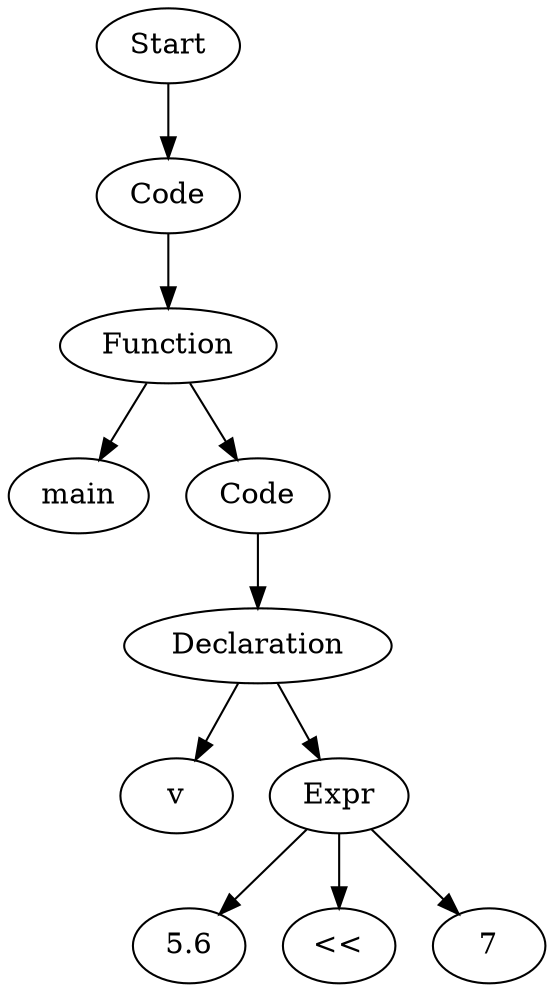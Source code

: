digraph AST {
  "124588110725024" [label="Start"];
  "124588110725024" -> "124588110721808";
  "124588110721808" [label="Code"];
  "124588110721808" -> "124588110717104";
  "124588110717104" [label="Function"];
  "124588110717104" -> "124588110724880";
  "124588110717104" -> "124588110724832";
  "124588110724880" [label="main"];
  "124588110724832" [label="Code"];
  "124588110724832" -> "124588110724304";
  "124588110724304" [label="Declaration"];
  "124588110724304" -> "124588110724160";
  "124588110724304" -> "124588110723200";
  "124588110724160" [label="v"];
  "124588110723200" [label="Expr"];
  "124588110723200" -> "124588110722720";
  "124588110723200" -> "124588110723488";
  "124588110723200" -> "124588110722672";
  "124588110722720" [label="5.6"];
  "124588110723488" [label="<<"];
  "124588110722672" [label="7"];
}
